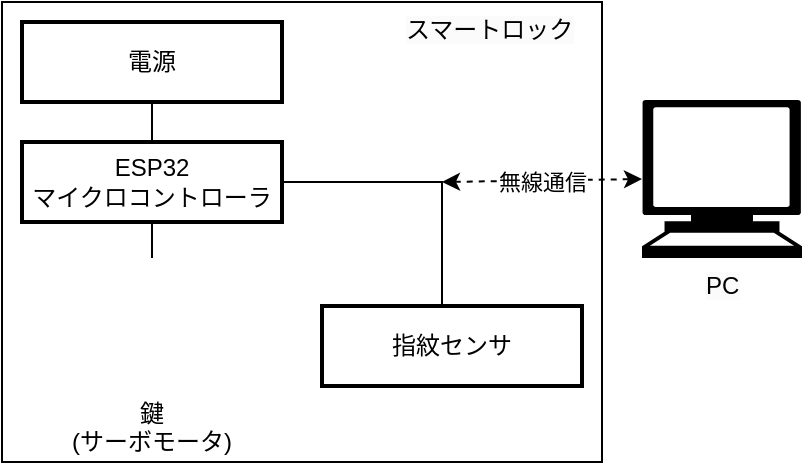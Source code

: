<mxfile version="21.6.2" type="github">
  <diagram name="Page-1" id="maJyDL6N-Vcg3nqP2R7j">
    <mxGraphModel dx="778" dy="461" grid="1" gridSize="10" guides="1" tooltips="1" connect="1" arrows="1" fold="1" page="1" pageScale="1" pageWidth="850" pageHeight="1100" math="0" shadow="0">
      <root>
        <mxCell id="0" />
        <mxCell id="1" parent="0" />
        <mxCell id="Os0zF6pr7OaoKrKDBQwy-45" value="" style="rounded=0;whiteSpace=wrap;html=1;" parent="1" vertex="1">
          <mxGeometry x="390" y="220" width="300" height="230" as="geometry" />
        </mxCell>
        <mxCell id="Os0zF6pr7OaoKrKDBQwy-34" value="" style="edgeStyle=elbowEdgeStyle;rounded=0;orthogonalLoop=1;jettySize=auto;html=1;elbow=vertical;startArrow=none;endArrow=none;entryX=0.5;entryY=0;entryDx=0;entryDy=0;" parent="1" source="Os0zF6pr7OaoKrKDBQwy-25" target="Os0zF6pr7OaoKrKDBQwy-35" edge="1">
          <mxGeometry relative="1" as="geometry">
            <mxPoint x="465" y="350" as="targetPoint" />
          </mxGeometry>
        </mxCell>
        <mxCell id="Os0zF6pr7OaoKrKDBQwy-25" value="ESP32&lt;br&gt;マイクロコントローラ" style="whiteSpace=wrap;html=1;treeFolding=1;treeMoving=1;newEdgeStyle={&quot;edgeStyle&quot;:&quot;elbowEdgeStyle&quot;,&quot;startArrow&quot;:&quot;none&quot;,&quot;endArrow&quot;:&quot;none&quot;};strokeWidth=2;" parent="1" vertex="1">
          <mxGeometry x="400" y="290" width="130" height="40" as="geometry" />
        </mxCell>
        <mxCell id="Os0zF6pr7OaoKrKDBQwy-26" value="指紋センサ" style="whiteSpace=wrap;html=1;treeFolding=1;treeMoving=1;newEdgeStyle={&quot;edgeStyle&quot;:&quot;elbowEdgeStyle&quot;,&quot;startArrow&quot;:&quot;none&quot;,&quot;endArrow&quot;:&quot;none&quot;};strokeWidth=2;" parent="1" vertex="1">
          <mxGeometry x="550" y="372" width="130" height="40" as="geometry" />
        </mxCell>
        <mxCell id="Os0zF6pr7OaoKrKDBQwy-28" value="" style="edgeStyle=elbowEdgeStyle;rounded=0;orthogonalLoop=1;jettySize=auto;html=1;elbow=vertical;startArrow=none;endArrow=none;" parent="1" source="Os0zF6pr7OaoKrKDBQwy-27" target="Os0zF6pr7OaoKrKDBQwy-25" edge="1">
          <mxGeometry relative="1" as="geometry" />
        </mxCell>
        <mxCell id="Os0zF6pr7OaoKrKDBQwy-27" value="電源" style="whiteSpace=wrap;html=1;treeFolding=1;treeMoving=1;newEdgeStyle={&quot;edgeStyle&quot;:&quot;elbowEdgeStyle&quot;,&quot;startArrow&quot;:&quot;none&quot;,&quot;endArrow&quot;:&quot;none&quot;};strokeWidth=2;" parent="1" vertex="1">
          <mxGeometry x="400" y="230" width="130" height="40" as="geometry" />
        </mxCell>
        <mxCell id="Os0zF6pr7OaoKrKDBQwy-35" value="" style="shape=image;html=1;verticalAlign=top;verticalLabelPosition=bottom;labelBackgroundColor=#ffffff;imageAspect=0;aspect=fixed;image=https://cdn4.iconfinder.com/data/icons/essentials-71/24/008_-_Lock-128.png" parent="1" vertex="1">
          <mxGeometry x="433" y="348" width="64" height="64" as="geometry" />
        </mxCell>
        <mxCell id="Os0zF6pr7OaoKrKDBQwy-37" value="&lt;div style=&quot;text-align: center;&quot;&gt;&lt;span style=&quot;background-color: initial;&quot;&gt;鍵&lt;/span&gt;&lt;/div&gt;&lt;div style=&quot;text-align: center;&quot;&gt;(サーボモータ)&lt;/div&gt;" style="text;whiteSpace=wrap;html=1;" parent="1" vertex="1">
          <mxGeometry x="422.5" y="412" width="85" height="40" as="geometry" />
        </mxCell>
        <mxCell id="Os0zF6pr7OaoKrKDBQwy-43" style="edgeStyle=elbowEdgeStyle;rounded=0;orthogonalLoop=1;jettySize=auto;html=1;startArrow=none;endArrow=none;entryX=1;entryY=0.5;entryDx=0;entryDy=0;" parent="1" source="Os0zF6pr7OaoKrKDBQwy-26" target="Os0zF6pr7OaoKrKDBQwy-25" edge="1">
          <mxGeometry relative="1" as="geometry">
            <mxPoint x="610" y="320" as="targetPoint" />
            <Array as="points">
              <mxPoint x="610" y="340" />
            </Array>
          </mxGeometry>
        </mxCell>
        <mxCell id="Os0zF6pr7OaoKrKDBQwy-46" value="&lt;span style=&quot;color: rgb(0, 0, 0); font-family: Helvetica; font-size: 12px; font-style: normal; font-variant-ligatures: normal; font-variant-caps: normal; font-weight: 400; letter-spacing: normal; orphans: 2; text-align: center; text-indent: 0px; text-transform: none; widows: 2; word-spacing: 0px; -webkit-text-stroke-width: 0px; background-color: rgb(251, 251, 251); text-decoration-thickness: initial; text-decoration-style: initial; text-decoration-color: initial; float: none; display: inline !important;&quot;&gt;スマートロック&lt;/span&gt;" style="text;whiteSpace=wrap;html=1;" parent="1" vertex="1">
          <mxGeometry x="590" y="220" width="90" height="30" as="geometry" />
        </mxCell>
        <mxCell id="Os0zF6pr7OaoKrKDBQwy-47" value="" style="endArrow=classic;html=1;rounded=0;dashed=1;startArrow=classic;startFill=1;entryX=0;entryY=0.5;entryDx=0;entryDy=0;entryPerimeter=0;" parent="1" target="Os0zF6pr7OaoKrKDBQwy-53" edge="1">
          <mxGeometry relative="1" as="geometry">
            <mxPoint x="610" y="310" as="sourcePoint" />
            <mxPoint x="710" y="309.71" as="targetPoint" />
          </mxGeometry>
        </mxCell>
        <mxCell id="Os0zF6pr7OaoKrKDBQwy-48" value="無線通信" style="edgeLabel;resizable=0;html=1;align=center;verticalAlign=middle;fontSize=11;" parent="Os0zF6pr7OaoKrKDBQwy-47" connectable="0" vertex="1">
          <mxGeometry relative="1" as="geometry" />
        </mxCell>
        <mxCell id="Os0zF6pr7OaoKrKDBQwy-53" value="" style="shape=mxgraph.signs.tech.computer;html=1;pointerEvents=1;fillColor=#000000;strokeColor=none;verticalLabelPosition=bottom;verticalAlign=top;align=center;" parent="1" vertex="1">
          <mxGeometry x="710" y="269" width="80" height="79" as="geometry" />
        </mxCell>
        <mxCell id="Os0zF6pr7OaoKrKDBQwy-54" value="&lt;span style=&quot;color: rgb(0, 0, 0); font-family: Helvetica; font-size: 12px; font-style: normal; font-variant-ligatures: normal; font-variant-caps: normal; font-weight: 400; letter-spacing: normal; orphans: 2; text-align: center; text-indent: 0px; text-transform: none; widows: 2; word-spacing: 0px; -webkit-text-stroke-width: 0px; background-color: rgb(251, 251, 251); text-decoration-thickness: initial; text-decoration-style: initial; text-decoration-color: initial; float: none; display: inline !important;&quot;&gt;PC&lt;br&gt;&lt;br&gt;&lt;/span&gt;" style="text;whiteSpace=wrap;html=1;" parent="1" vertex="1">
          <mxGeometry x="740" y="348" width="20" height="30" as="geometry" />
        </mxCell>
        <mxCell id="Os0zF6pr7OaoKrKDBQwy-55" value="" style="shape=image;html=1;verticalAlign=top;verticalLabelPosition=bottom;labelBackgroundColor=#ffffff;imageAspect=0;aspect=fixed;image=https://cdn0.iconfinder.com/data/icons/google-material-design-3-0/48/ic_fingerprint_48px-128.png" parent="1" vertex="1">
          <mxGeometry x="731" y="280" width="38" height="38" as="geometry" />
        </mxCell>
      </root>
    </mxGraphModel>
  </diagram>
</mxfile>
